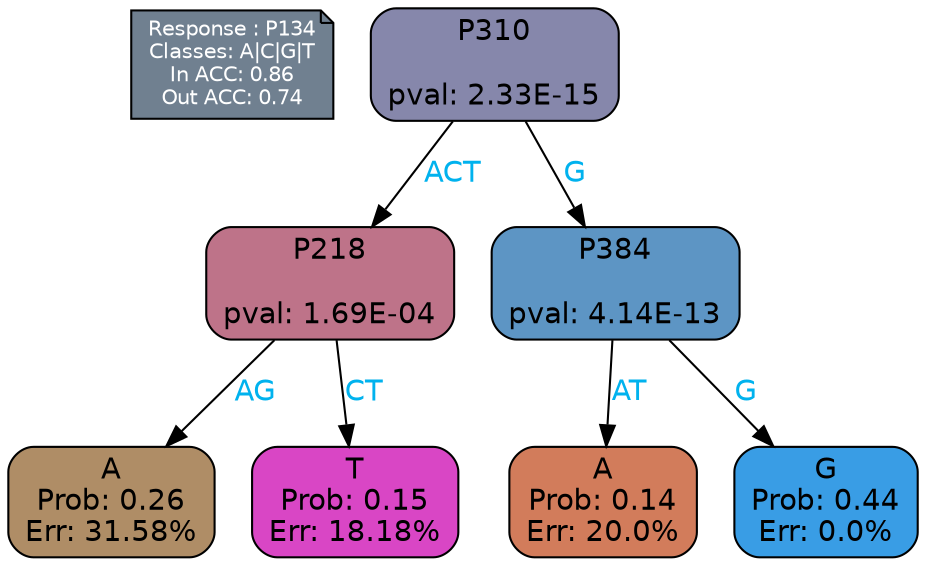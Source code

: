 digraph Tree {
node [shape=box, style="filled, rounded", color="black", fontname=helvetica] ;
graph [ranksep=equally, splines=polylines, bgcolor=transparent, dpi=600] ;
edge [fontname=helvetica] ;
LEGEND [label="Response : P134
Classes: A|C|G|T
In ACC: 0.86
Out ACC: 0.74
",shape=note,align=left,style=filled,fillcolor="slategray",fontcolor="white",fontsize=10];1 [label="P310

pval: 2.33E-15", fillcolor="#8687ab"] ;
2 [label="P218

pval: 1.69E-04", fillcolor="#be7389"] ;
3 [label="A
Prob: 0.26
Err: 31.58%", fillcolor="#af8d66"] ;
4 [label="T
Prob: 0.15
Err: 18.18%", fillcolor="#d946c5"] ;
5 [label="P384

pval: 4.14E-13", fillcolor="#5d95c4"] ;
6 [label="A
Prob: 0.14
Err: 20.0%", fillcolor="#d27c5b"] ;
7 [label="G
Prob: 0.44
Err: 0.0%", fillcolor="#399de5"] ;
1 -> 2 [label="ACT",fontcolor=deepskyblue2] ;
1 -> 5 [label="G",fontcolor=deepskyblue2] ;
2 -> 3 [label="AG",fontcolor=deepskyblue2] ;
2 -> 4 [label="CT",fontcolor=deepskyblue2] ;
5 -> 6 [label="AT",fontcolor=deepskyblue2] ;
5 -> 7 [label="G",fontcolor=deepskyblue2] ;
{rank = same; 3;4;6;7;}{rank = same; LEGEND;1;}}